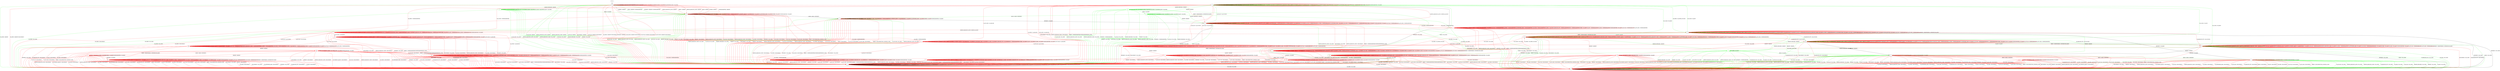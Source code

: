 digraph "" {
	graph ["Incoming time"=0.18868374824523926,
		"Outgoing time"=0.49833250045776367,
		Output="{'States': 36, 'Transitions': 837, 'Filename': '../results/ssh/OpenSSH-DropBear-cvc4-4.dot'}",
		Reference="{'States': 32, 'Transitions': 683, 'Filename': '../subjects/ssh/OpenSSH.dot'}",
		Solver=cvc4,
		Updated="{'States': 18, 'Transitions': 222, 'Filename': '../subjects/ssh/DropBear.dot'}",
		"f-measure"=0.15027624309392265,
		precision=0.3063063063063063,
		recall=0.09956076134699854
	];
	a -> a	[key=0,
		label="SERVICE_REQUEST_AUTH / SERVICE_ACCEPT"];
	a -> a	[key=1,
		label="CH_CLOSE / CH_NONE"];
	a -> a	[key=2,
		label="CH_REQUEST_PTY / CH_NONE"];
	a -> a	[key=3,
		label="CH_EOF / CH_NONE"];
	a -> a	[key=4,
		label="CH_DATA / CH_NONE"];
	a -> a	[key=5,
		color=green,
		label="UA_PK_NOK / NO_RESP"];
	a -> a	[key=6,
		color=green,
		label="SERVICE_REQUEST_CONN / SERVICE_ACCEPT"];
	a -> a	[key=7,
		color=green,
		label="UA_PK_OK / NO_RESP"];
	a -> a	[key=8,
		color=red,
		label="KEXINIT / UNIMPLEMENTED"];
	a -> a	[key=9,
		color=red,
		label="CH_WINDOW_ADJUST / CH_NONE"];
	a -> a	[key=10,
		color=red,
		label="DEBUG / NO_RESP"];
	a -> a	[key=11,
		color=red,
		label="CH_EXTENDED_DATA / CH_NONE"];
	a -> a	[key=12,
		color=red,
		label="KEX30 / UNIMPLEMENTED"];
	a -> a	[key=13,
		color=red,
		label="IGNORE / NO_RESP"];
	a -> a	[key=14,
		color=red,
		label="UNIMPLEMENTED / NO_RESP"];
	a -> f	[key=0,
		color=green,
		label="CH_OPEN / CH_OPEN_SUCCESS"];
	a -> l	[key=0,
		label="NEWKEYS / NO_CONN"];
	a -> l	[key=1,
		color=green,
		label="KEX30 / NO_CONN"];
	a -> l	[key=2,
		color=red,
		label="DISCONNECT / NO_CONN"];
	a -> l	[key=3,
		color=red,
		label="SERVICE_REQUEST_CONN / DISCONNECT"];
	a -> l	[key=4,
		color=red,
		label="REKEY / UNIMPLEMENTED|UNIMPLEMENTED|NO_CONN"];
	p	[color=green];
	a -> p	[key=0,
		color=green,
		label="KEXINIT_PROCEED / KEXINIT"];
	q	[color=green];
	a -> q	[key=0,
		color=green,
		label="KEXINIT / KEXINIT"];
	t	[color=red];
	a -> t	[key=0,
		color=red,
		label="UA_PK_OK / UA_SUCCESS"];
	a -> t	[key=1,
		color=red,
		label="UA_PW_OK / UA_SUCCESS"];
	u	[color=red];
	a -> u	[key=0,
		color=red,
		label="UA_PW_NOK / UA_FAILURE"];
	v	[color=red];
	a -> v	[key=0,
		color=red,
		label="UA_NONE / UA_FAILURE"];
	w	[color=red];
	a -> w	[key=0,
		color=red,
		label="UA_PK_NOK / UA_FAILURE"];
	x	[color=red];
	a -> x	[key=0,
		color=red,
		label="CH_OPEN / UNIMPLEMENTED"];
	b -> a	[key=0,
		color=green,
		label="CH_CLOSE / NO_RESP"];
	b -> b	[key=0,
		label="CH_OPEN / CH_MAX"];
	b -> b	[key=1,
		label="CH_EOF / NO_RESP"];
	b -> b	[key=2,
		color=green,
		label="UA_PK_NOK / NO_RESP"];
	b -> b	[key=3,
		color=green,
		label="SERVICE_REQUEST_AUTH / SERVICE_ACCEPT"];
	b -> b	[key=4,
		color=green,
		label="SERVICE_REQUEST_CONN / SERVICE_ACCEPT"];
	b -> b	[key=5,
		color=green,
		label="UA_PK_OK / NO_RESP"];
	b -> b	[key=6,
		color=red,
		label="SERVICE_REQUEST_AUTH / NO_RESP"];
	b -> b	[key=7,
		color=red,
		label="CH_WINDOW_ADJUST / NO_RESP"];
	b -> b	[key=8,
		color=red,
		label="DEBUG / NO_RESP"];
	b -> b	[key=9,
		color=red,
		label="UA_PK_OK / UNIMPLEMENTED"];
	b -> b	[key=10,
		color=red,
		label="SERVICE_REQUEST_CONN / NO_RESP"];
	b -> b	[key=11,
		color=red,
		label="UA_NONE / UNIMPLEMENTED"];
	b -> b	[key=12,
		color=red,
		label="CH_EXTENDED_DATA / NO_RESP"];
	b -> b	[key=13,
		color=red,
		label="UA_PK_NOK / UNIMPLEMENTED"];
	b -> b	[key=14,
		color=red,
		label="KEX30 / NO_RESP"];
	b -> b	[key=15,
		color=red,
		label="IGNORE / NO_RESP"];
	b -> b	[key=16,
		color=red,
		label="CH_DATA / NO_RESP"];
	b -> b	[key=17,
		color=red,
		label="UNIMPLEMENTED / NO_RESP"];
	b -> b	[key=18,
		color=red,
		label="UA_PW_OK / UNIMPLEMENTED"];
	b -> b	[key=19,
		color=red,
		label="UA_PW_NOK / UNIMPLEMENTED"];
	b -> b	[key=20,
		color=red,
		label="REKEY / KEXINIT|KEX31+NEWKEYS|NO_RESP"];
	b -> c	[key=0,
		label="KEXINIT / KEXINIT"];
	b -> e	[key=0,
		label="NEWKEYS / NO_CONN"];
	b -> e	[key=1,
		color=green,
		label="KEX30 / NO_CONN"];
	b -> e	[key=2,
		color=green,
		label="CH_REQUEST_PTY / NO_CONN"];
	b -> e	[key=3,
		color=green,
		label="CH_DATA / NO_CONN"];
	b -> e	[key=4,
		color=red,
		label="DISCONNECT / NO_CONN"];
	b -> e	[key=5,
		color=red,
		label="CH_REQUEST_PTY / DISCONNECT"];
	r	[color=green];
	b -> r	[key=0,
		color=green,
		label="KEXINIT_PROCEED / KEXINIT"];
	z	[color=red];
	b -> z	[key=0,
		color=red,
		label="CH_CLOSE / CH_CLOSE"];
	c -> c	[key=0,
		label="CH_OPEN / CH_MAX"];
	c -> c	[key=1,
		color=red,
		label="DEBUG / NO_RESP"];
	c -> c	[key=2,
		color=red,
		label="IGNORE / NO_RESP"];
	c -> c	[key=3,
		color=red,
		label="UNIMPLEMENTED / NO_RESP"];
	c -> e	[key=0,
		color=green,
		label="UA_PK_NOK / NO_CONN"];
	c -> e	[key=1,
		color=green,
		label="SERVICE_REQUEST_AUTH / NO_CONN"];
	c -> e	[key=2,
		color=green,
		label="SERVICE_REQUEST_CONN / NO_CONN"];
	c -> e	[key=3,
		color=green,
		label="NEWKEYS / UNIMPLEMENTED"];
	c -> e	[key=4,
		color=green,
		label="CH_REQUEST_PTY / NO_CONN"];
	c -> e	[key=5,
		color=green,
		label="CH_DATA / NO_CONN"];
	c -> e	[key=6,
		color=green,
		label="UA_PK_OK / NO_CONN"];
	c -> e	[key=7,
		color=green,
		label="KEXINIT_PROCEED / NO_CONN"];
	c -> e	[key=8,
		color=green,
		label="KEXINIT / NO_CONN"];
	c -> e	[key=9,
		color=green,
		label="CH_EOF / NO_CONN"];
	c -> e	[key=10,
		color=red,
		label="DISCONNECT / NO_CONN"];
	c -> e	[key=11,
		color=red,
		label="KEXINIT / DISCONNECT"];
	c -> e	[key=12,
		color=red,
		label="SERVICE_REQUEST_AUTH / DISCONNECT"];
	c -> e	[key=13,
		color=red,
		label="CH_WINDOW_ADJUST / DISCONNECT"];
	c -> e	[key=14,
		color=red,
		label="UA_PK_OK / DISCONNECT"];
	c -> e	[key=15,
		color=red,
		label="SERVICE_REQUEST_CONN / DISCONNECT"];
	c -> e	[key=16,
		color=red,
		label="UA_NONE / DISCONNECT"];
	c -> e	[key=17,
		color=red,
		label="CH_EXTENDED_DATA / DISCONNECT"];
	c -> e	[key=18,
		color=red,
		label="NEWKEYS / NO_CONN"];
	c -> e	[key=19,
		color=red,
		label="UA_PK_NOK / DISCONNECT"];
	c -> e	[key=20,
		color=red,
		label="CH_REQUEST_PTY / DISCONNECT"];
	c -> e	[key=21,
		color=red,
		label="CH_EOF / DISCONNECT"];
	c -> e	[key=22,
		color=red,
		label="CH_DATA / DISCONNECT"];
	c -> e	[key=23,
		color=red,
		label="UA_PW_OK / DISCONNECT"];
	c -> e	[key=24,
		color=red,
		label="UA_PW_NOK / DISCONNECT"];
	c -> e	[key=25,
		color=red,
		label="REKEY / DISCONNECT|NO_CONN|NO_CONN"];
	c -> j	[key=0,
		color=green,
		label="KEX30 / KEX31+NEWKEYS"];
	c -> l	[key=0,
		color=green,
		label="CH_CLOSE / NO_CONN"];
	c -> l	[key=1,
		color=red,
		label="CH_CLOSE / DISCONNECT"];
	jj	[color=red];
	c -> jj	[key=0,
		color=red,
		label="KEX30 / KEX31+NEWKEYS"];
	d -> d	[key=0,
		label="CH_CLOSE / CH_NONE"];
	d -> d	[key=1,
		label="CH_REQUEST_PTY / CH_NONE"];
	d -> d	[key=2,
		label="CH_EOF / CH_NONE"];
	d -> d	[key=3,
		label="CH_DATA / CH_NONE"];
	d -> d	[key=4,
		color=red,
		label="CH_WINDOW_ADJUST / CH_NONE"];
	d -> d	[key=5,
		color=red,
		label="CH_EXTENDED_DATA / CH_NONE"];
	d -> e	[key=0,
		color=green,
		label="CH_OPEN / KEXINIT"];
	d -> e	[key=1,
		color=red,
		label="CH_OPEN / KEXINIT+DISCONNECT"];
	d -> h	[key=0,
		label="KEXINIT / KEXINIT"];
	d -> h	[key=1,
		color=green,
		label="KEX30 / KEXINIT+UNIMPLEMENTED"];
	d -> h	[key=2,
		color=green,
		label="NEWKEYS / KEXINIT+UNIMPLEMENTED"];
	d -> h	[key=3,
		color=red,
		label="SERVICE_REQUEST_AUTH / KEXINIT"];
	d -> h	[key=4,
		color=red,
		label="DEBUG / KEXINIT"];
	d -> h	[key=5,
		color=red,
		label="SERVICE_REQUEST_CONN / KEXINIT"];
	d -> h	[key=6,
		color=red,
		label="KEX30 / KEXINIT"];
	d -> h	[key=7,
		color=red,
		label="IGNORE / KEXINIT"];
	d -> h	[key=8,
		color=red,
		label="UNIMPLEMENTED / KEXINIT"];
	d -> l	[key=0,
		color=green,
		label="UA_PK_NOK / KEXINIT"];
	d -> l	[key=1,
		color=green,
		label="SERVICE_REQUEST_AUTH / KEXINIT"];
	d -> l	[key=2,
		color=green,
		label="SERVICE_REQUEST_CONN / KEXINIT"];
	d -> l	[key=3,
		color=green,
		label="UA_PK_OK / KEXINIT"];
	d -> l	[key=4,
		color=red,
		label="DISCONNECT / KEXINIT"];
	d -> l	[key=5,
		color=red,
		label="UA_PK_OK / KEXINIT+DISCONNECT"];
	d -> l	[key=6,
		color=red,
		label="UA_NONE / KEXINIT+DISCONNECT"];
	d -> l	[key=7,
		color=red,
		label="NEWKEYS / KEXINIT"];
	d -> l	[key=8,
		color=red,
		label="UA_PK_NOK / KEXINIT+DISCONNECT"];
	d -> l	[key=9,
		color=red,
		label="UA_PW_OK / KEXINIT+DISCONNECT"];
	d -> l	[key=10,
		color=red,
		label="UA_PW_NOK / KEXINIT+DISCONNECT"];
	d -> n	[key=0,
		color=red,
		label="REKEY / KEXINIT|KEX31+NEWKEYS|NO_RESP"];
	o	[color=green];
	d -> o	[key=0,
		color=green,
		label="KEXINIT_PROCEED / KEXINIT"];
	e -> e	[key=0,
		label="KEXINIT / NO_CONN"];
	e -> e	[key=1,
		label="SERVICE_REQUEST_AUTH / NO_CONN"];
	e -> e	[key=2,
		label="UA_PK_OK / NO_CONN"];
	e -> e	[key=3,
		label="SERVICE_REQUEST_CONN / NO_CONN"];
	e -> e	[key=4,
		label="NEWKEYS / NO_CONN"];
	e -> e	[key=5,
		label="UA_PK_NOK / NO_CONN"];
	e -> e	[key=6,
		label="CH_OPEN / CH_MAX"];
	e -> e	[key=7,
		label="CH_REQUEST_PTY / NO_CONN"];
	e -> e	[key=8,
		label="KEX30 / NO_CONN"];
	e -> e	[key=9,
		label="CH_EOF / NO_CONN"];
	e -> e	[key=10,
		label="CH_DATA / NO_CONN"];
	e -> e	[key=11,
		color=green,
		label="KEXINIT_PROCEED / NO_CONN"];
	e -> e	[key=12,
		color=red,
		label="DISCONNECT / NO_CONN"];
	e -> e	[key=13,
		color=red,
		label="CH_WINDOW_ADJUST / NO_CONN"];
	e -> e	[key=14,
		color=red,
		label="DEBUG / NO_CONN"];
	e -> e	[key=15,
		color=red,
		label="UA_NONE / NO_CONN"];
	e -> e	[key=16,
		color=red,
		label="CH_EXTENDED_DATA / NO_CONN"];
	e -> e	[key=17,
		color=red,
		label="IGNORE / NO_CONN"];
	e -> e	[key=18,
		color=red,
		label="UNIMPLEMENTED / NO_CONN"];
	e -> e	[key=19,
		color=red,
		label="UA_PW_OK / NO_CONN"];
	e -> e	[key=20,
		color=red,
		label="UA_PW_NOK / NO_CONN"];
	e -> e	[key=21,
		color=red,
		label="REKEY / NO_CONN|NO_CONN|NO_CONN"];
	e -> l	[key=0,
		label="CH_CLOSE / NO_CONN"];
	f -> a	[key=0,
		color=green,
		label="CH_CLOSE / CH_EOF"];
	f -> b	[key=0,
		color=red,
		label="CH_REQUEST_PTY / CH_SUCCESS"];
	f -> c	[key=0,
		color=green,
		label="KEXINIT / KEXINIT"];
	f -> e	[key=0,
		label="NEWKEYS / NO_CONN"];
	f -> e	[key=1,
		color=green,
		label="KEX30 / NO_CONN"];
	f -> e	[key=2,
		color=red,
		label="DISCONNECT / NO_CONN"];
	f -> f	[key=0,
		label="CH_OPEN / CH_MAX"];
	f -> f	[key=1,
		label="CH_DATA / NO_RESP"];
	f -> f	[key=2,
		color=green,
		label="UA_PK_NOK / NO_RESP"];
	f -> f	[key=3,
		color=green,
		label="SERVICE_REQUEST_AUTH / SERVICE_ACCEPT"];
	f -> f	[key=4,
		color=green,
		label="SERVICE_REQUEST_CONN / SERVICE_ACCEPT"];
	f -> f	[key=5,
		color=green,
		label="UA_PK_OK / NO_RESP"];
	f -> f	[key=6,
		color=red,
		label="SERVICE_REQUEST_AUTH / NO_RESP"];
	f -> f	[key=7,
		color=red,
		label="CH_WINDOW_ADJUST / NO_RESP"];
	f -> f	[key=8,
		color=red,
		label="DEBUG / NO_RESP"];
	f -> f	[key=9,
		color=red,
		label="UA_PK_OK / UNIMPLEMENTED"];
	f -> f	[key=10,
		color=red,
		label="SERVICE_REQUEST_CONN / NO_RESP"];
	f -> f	[key=11,
		color=red,
		label="UA_NONE / UNIMPLEMENTED"];
	f -> f	[key=12,
		color=red,
		label="CH_EXTENDED_DATA / NO_RESP"];
	f -> f	[key=13,
		color=red,
		label="UA_PK_NOK / UNIMPLEMENTED"];
	f -> f	[key=14,
		color=red,
		label="KEX30 / NO_RESP"];
	f -> f	[key=15,
		color=red,
		label="IGNORE / NO_RESP"];
	f -> f	[key=16,
		color=red,
		label="CH_EOF / NO_RESP"];
	f -> f	[key=17,
		color=red,
		label="UNIMPLEMENTED / NO_RESP"];
	f -> f	[key=18,
		color=red,
		label="UA_PW_OK / UNIMPLEMENTED"];
	f -> f	[key=19,
		color=red,
		label="UA_PW_NOK / UNIMPLEMENTED"];
	f -> f	[key=20,
		color=red,
		label="REKEY / KEXINIT|KEX31+NEWKEYS|NO_RESP"];
	f -> g	[key=0,
		color=green,
		label="CH_EOF / CH_EOF"];
	f -> m	[key=0,
		color=green,
		label="CH_REQUEST_PTY / CH_SUCCESS"];
	f -> r	[key=0,
		color=green,
		label="KEXINIT_PROCEED / KEXINIT"];
	f -> z	[key=0,
		color=red,
		label="CH_CLOSE / CH_CLOSE"];
	ff	[color=red];
	f -> ff	[key=0,
		color=red,
		label="KEXINIT / KEXINIT"];
	g -> a	[key=0,
		color=green,
		label="CH_CLOSE / NO_RESP"];
	g -> b	[key=0,
		color=green,
		label="CH_REQUEST_PTY / CH_SUCCESS"];
	g -> c	[key=0,
		color=green,
		label="KEXINIT / KEXINIT"];
	g -> e	[key=0,
		label="NEWKEYS / NO_CONN"];
	g -> e	[key=1,
		color=green,
		label="KEX30 / NO_CONN"];
	g -> e	[key=2,
		color=green,
		label="CH_DATA / NO_CONN"];
	g -> e	[key=3,
		color=red,
		label="DISCONNECT / NO_CONN"];
	g -> f	[key=0,
		color=red,
		label="REKEY / KEXINIT|KEX31+NEWKEYS|NO_RESP"];
	g -> g	[key=0,
		label="CH_OPEN / CH_MAX"];
	g -> g	[key=1,
		label="CH_EOF / NO_RESP"];
	g -> g	[key=2,
		color=green,
		label="UA_PK_NOK / NO_RESP"];
	g -> g	[key=3,
		color=green,
		label="SERVICE_REQUEST_AUTH / SERVICE_ACCEPT"];
	g -> g	[key=4,
		color=green,
		label="SERVICE_REQUEST_CONN / SERVICE_ACCEPT"];
	g -> g	[key=5,
		color=green,
		label="UA_PK_OK / NO_RESP"];
	g -> g	[key=6,
		color=red,
		label="SERVICE_REQUEST_AUTH / UNIMPLEMENTED"];
	g -> g	[key=7,
		color=red,
		label="CH_WINDOW_ADJUST / NO_RESP"];
	g -> g	[key=8,
		color=red,
		label="DEBUG / NO_RESP"];
	g -> g	[key=9,
		color=red,
		label="UA_PK_OK / UNIMPLEMENTED"];
	g -> g	[key=10,
		color=red,
		label="SERVICE_REQUEST_CONN / UNIMPLEMENTED"];
	g -> g	[key=11,
		color=red,
		label="UA_NONE / UNIMPLEMENTED"];
	g -> g	[key=12,
		color=red,
		label="CH_EXTENDED_DATA / NO_RESP"];
	g -> g	[key=13,
		color=red,
		label="UA_PK_NOK / UNIMPLEMENTED"];
	g -> g	[key=14,
		color=red,
		label="KEX30 / UNIMPLEMENTED"];
	g -> g	[key=15,
		color=red,
		label="IGNORE / NO_RESP"];
	g -> g	[key=16,
		color=red,
		label="CH_DATA / NO_RESP"];
	g -> g	[key=17,
		color=red,
		label="UNIMPLEMENTED / NO_RESP"];
	g -> g	[key=18,
		color=red,
		label="UA_PW_OK / UNIMPLEMENTED"];
	g -> g	[key=19,
		color=red,
		label="UA_PW_NOK / UNIMPLEMENTED"];
	g -> m	[key=0,
		color=red,
		label="CH_REQUEST_PTY / CH_SUCCESS"];
	g -> r	[key=0,
		color=green,
		label="KEXINIT_PROCEED / KEXINIT"];
	g -> t	[key=0,
		color=red,
		label="CH_CLOSE / CH_CLOSE"];
	g -> ff	[key=0,
		color=red,
		label="KEXINIT / KEXINIT"];
	h -> e	[key=0,
		color=green,
		label="CH_OPEN / NO_CONN"];
	h -> e	[key=1,
		color=red,
		label="CH_OPEN / DISCONNECT"];
	h -> h	[key=0,
		label="CH_CLOSE / CH_NONE"];
	h -> h	[key=1,
		label="CH_REQUEST_PTY / CH_NONE"];
	h -> h	[key=2,
		label="CH_EOF / CH_NONE"];
	h -> h	[key=3,
		label="CH_DATA / CH_NONE"];
	h -> h	[key=4,
		color=green,
		label="NEWKEYS / UNIMPLEMENTED"];
	h -> h	[key=5,
		color=red,
		label="CH_WINDOW_ADJUST / CH_NONE"];
	h -> h	[key=6,
		color=red,
		label="DEBUG / NO_RESP"];
	h -> h	[key=7,
		color=red,
		label="CH_EXTENDED_DATA / CH_NONE"];
	h -> h	[key=8,
		color=red,
		label="IGNORE / NO_RESP"];
	h -> h	[key=9,
		color=red,
		label="UNIMPLEMENTED / NO_RESP"];
	h -> i	[key=0,
		label="KEX30 / KEX31+NEWKEYS"];
	h -> l	[key=0,
		color=green,
		label="UA_PK_NOK / NO_CONN"];
	h -> l	[key=1,
		color=green,
		label="SERVICE_REQUEST_AUTH / NO_CONN"];
	h -> l	[key=2,
		color=green,
		label="SERVICE_REQUEST_CONN / NO_CONN"];
	h -> l	[key=3,
		color=green,
		label="UA_PK_OK / NO_CONN"];
	h -> l	[key=4,
		color=green,
		label="KEXINIT_PROCEED / NO_CONN"];
	h -> l	[key=5,
		color=green,
		label="KEXINIT / NO_CONN"];
	h -> l	[key=6,
		color=red,
		label="DISCONNECT / NO_CONN"];
	h -> l	[key=7,
		color=red,
		label="KEXINIT / DISCONNECT"];
	h -> l	[key=8,
		color=red,
		label="SERVICE_REQUEST_AUTH / DISCONNECT"];
	h -> l	[key=9,
		color=red,
		label="UA_PK_OK / DISCONNECT"];
	h -> l	[key=10,
		color=red,
		label="SERVICE_REQUEST_CONN / DISCONNECT"];
	h -> l	[key=11,
		color=red,
		label="UA_NONE / DISCONNECT"];
	h -> l	[key=12,
		color=red,
		label="NEWKEYS / NO_CONN"];
	h -> l	[key=13,
		color=red,
		label="UA_PK_NOK / DISCONNECT"];
	h -> l	[key=14,
		color=red,
		label="UA_PW_OK / DISCONNECT"];
	h -> l	[key=15,
		color=red,
		label="UA_PW_NOK / DISCONNECT"];
	h -> l	[key=16,
		color=red,
		label="REKEY / DISCONNECT|NO_CONN|NO_CONN"];
	i -> e	[key=0,
		color=green,
		label="CH_OPEN / NO_CONN"];
	i -> e	[key=1,
		color=red,
		label="CH_OPEN / DISCONNECT"];
	i -> i	[key=0,
		label="CH_CLOSE / CH_NONE"];
	i -> i	[key=1,
		label="CH_REQUEST_PTY / CH_NONE"];
	i -> i	[key=2,
		label="CH_EOF / CH_NONE"];
	i -> i	[key=3,
		label="CH_DATA / CH_NONE"];
	i -> i	[key=4,
		color=green,
		label="KEX30 / UNIMPLEMENTED"];
	i -> i	[key=5,
		color=red,
		label="CH_WINDOW_ADJUST / CH_NONE"];
	i -> i	[key=6,
		color=red,
		label="DEBUG / NO_RESP"];
	i -> i	[key=7,
		color=red,
		label="CH_EXTENDED_DATA / CH_NONE"];
	i -> i	[key=8,
		color=red,
		label="IGNORE / NO_RESP"];
	i -> i	[key=9,
		color=red,
		label="UNIMPLEMENTED / NO_RESP"];
	i -> l	[key=0,
		color=green,
		label="UA_PK_NOK / NO_CONN"];
	i -> l	[key=1,
		color=green,
		label="SERVICE_REQUEST_AUTH / NO_CONN"];
	i -> l	[key=2,
		color=green,
		label="SERVICE_REQUEST_CONN / NO_CONN"];
	i -> l	[key=3,
		color=green,
		label="UA_PK_OK / NO_CONN"];
	i -> l	[key=4,
		color=green,
		label="KEXINIT_PROCEED / NO_CONN"];
	i -> l	[key=5,
		color=green,
		label="KEXINIT / NO_CONN"];
	i -> l	[key=6,
		color=red,
		label="DISCONNECT / NO_CONN"];
	i -> l	[key=7,
		color=red,
		label="KEXINIT / DISCONNECT"];
	i -> l	[key=8,
		color=red,
		label="SERVICE_REQUEST_AUTH / DISCONNECT"];
	i -> l	[key=9,
		color=red,
		label="UA_PK_OK / DISCONNECT"];
	i -> l	[key=10,
		color=red,
		label="SERVICE_REQUEST_CONN / DISCONNECT"];
	i -> l	[key=11,
		color=red,
		label="UA_NONE / DISCONNECT"];
	i -> l	[key=12,
		color=red,
		label="UA_PK_NOK / DISCONNECT"];
	i -> l	[key=13,
		color=red,
		label="KEX30 / DISCONNECT"];
	i -> l	[key=14,
		color=red,
		label="UA_PW_OK / DISCONNECT"];
	i -> l	[key=15,
		color=red,
		label="UA_PW_NOK / DISCONNECT"];
	i -> l	[key=16,
		color=red,
		label="REKEY / DISCONNECT|NO_CONN|NO_CONN"];
	i -> n	[key=0,
		label="NEWKEYS / NO_RESP"];
	j -> e	[key=0,
		color=green,
		label="UA_PK_NOK / NO_CONN"];
	j -> e	[key=1,
		color=green,
		label="SERVICE_REQUEST_AUTH / NO_CONN"];
	j -> e	[key=2,
		color=green,
		label="SERVICE_REQUEST_CONN / NO_CONN"];
	j -> e	[key=3,
		color=green,
		label="CH_REQUEST_PTY / NO_CONN"];
	j -> e	[key=4,
		color=green,
		label="CH_DATA / NO_CONN"];
	j -> e	[key=5,
		color=green,
		label="UA_PK_OK / NO_CONN"];
	j -> e	[key=6,
		color=green,
		label="KEXINIT_PROCEED / NO_CONN"];
	j -> e	[key=7,
		color=green,
		label="KEXINIT / NO_CONN"];
	j -> e	[key=8,
		color=green,
		label="CH_EOF / NO_CONN"];
	j -> e	[key=9,
		color=red,
		label="DISCONNECT / NO_CONN"];
	j -> e	[key=10,
		color=red,
		label="KEXINIT / DISCONNECT"];
	j -> e	[key=11,
		color=red,
		label="SERVICE_REQUEST_AUTH / DISCONNECT"];
	j -> e	[key=12,
		color=red,
		label="CH_WINDOW_ADJUST / DISCONNECT"];
	j -> e	[key=13,
		color=red,
		label="UA_PK_OK / DISCONNECT"];
	j -> e	[key=14,
		color=red,
		label="SERVICE_REQUEST_CONN / DISCONNECT"];
	j -> e	[key=15,
		color=red,
		label="UA_NONE / DISCONNECT"];
	j -> e	[key=16,
		color=red,
		label="CH_EXTENDED_DATA / DISCONNECT"];
	j -> e	[key=17,
		color=red,
		label="UA_PK_NOK / DISCONNECT"];
	j -> e	[key=18,
		color=red,
		label="CH_REQUEST_PTY / DISCONNECT"];
	j -> e	[key=19,
		color=red,
		label="KEX30 / DISCONNECT"];
	j -> e	[key=20,
		color=red,
		label="CH_EOF / DISCONNECT"];
	j -> e	[key=21,
		color=red,
		label="CH_DATA / DISCONNECT"];
	j -> e	[key=22,
		color=red,
		label="UA_PW_OK / DISCONNECT"];
	j -> e	[key=23,
		color=red,
		label="UA_PW_NOK / DISCONNECT"];
	j -> e	[key=24,
		color=red,
		label="REKEY / DISCONNECT|NO_CONN|NO_CONN"];
	j -> f	[key=0,
		label="NEWKEYS / NO_RESP"];
	j -> j	[key=0,
		label="CH_OPEN / CH_MAX"];
	j -> j	[key=1,
		color=green,
		label="KEX30 / UNIMPLEMENTED"];
	j -> j	[key=2,
		color=red,
		label="DEBUG / NO_RESP"];
	j -> j	[key=3,
		color=red,
		label="IGNORE / NO_RESP"];
	j -> j	[key=4,
		color=red,
		label="UNIMPLEMENTED / NO_RESP"];
	j -> l	[key=0,
		color=green,
		label="CH_CLOSE / NO_CONN"];
	j -> l	[key=1,
		color=red,
		label="CH_CLOSE / DISCONNECT"];
	k -> d	[key=0];
	l -> e	[key=0,
		label="CH_OPEN / NO_CONN"];
	l -> l	[key=0,
		label="KEXINIT / NO_CONN"];
	l -> l	[key=1,
		label="SERVICE_REQUEST_AUTH / NO_CONN"];
	l -> l	[key=2,
		label="UA_PK_OK / NO_CONN"];
	l -> l	[key=3,
		label="SERVICE_REQUEST_CONN / NO_CONN"];
	l -> l	[key=4,
		label="NEWKEYS / NO_CONN"];
	l -> l	[key=5,
		label="UA_PK_NOK / NO_CONN"];
	l -> l	[key=6,
		label="CH_CLOSE / CH_NONE"];
	l -> l	[key=7,
		label="CH_REQUEST_PTY / CH_NONE"];
	l -> l	[key=8,
		label="KEX30 / NO_CONN"];
	l -> l	[key=9,
		label="CH_EOF / CH_NONE"];
	l -> l	[key=10,
		label="CH_DATA / CH_NONE"];
	l -> l	[key=11,
		color=green,
		label="KEXINIT_PROCEED / NO_CONN"];
	l -> l	[key=12,
		color=red,
		label="DISCONNECT / NO_CONN"];
	l -> l	[key=13,
		color=red,
		label="CH_WINDOW_ADJUST / CH_NONE"];
	l -> l	[key=14,
		color=red,
		label="DEBUG / NO_CONN"];
	l -> l	[key=15,
		color=red,
		label="UA_NONE / NO_CONN"];
	l -> l	[key=16,
		color=red,
		label="CH_EXTENDED_DATA / CH_NONE"];
	l -> l	[key=17,
		color=red,
		label="IGNORE / NO_CONN"];
	l -> l	[key=18,
		color=red,
		label="UNIMPLEMENTED / NO_CONN"];
	l -> l	[key=19,
		color=red,
		label="UA_PW_OK / NO_CONN"];
	l -> l	[key=20,
		color=red,
		label="UA_PW_NOK / NO_CONN"];
	l -> l	[key=21,
		color=red,
		label="REKEY / NO_CONN|NO_CONN|NO_CONN"];
	m -> a	[key=0,
		color=green,
		label="CH_CLOSE / CH_EOF"];
	m -> b	[key=0,
		color=green,
		label="CH_EOF / CH_EOF"];
	m -> b	[key=1,
		color=red,
		label="REKEY / KEXINIT|KEX31+NEWKEYS|NO_RESP"];
	m -> c	[key=0,
		label="KEXINIT / KEXINIT"];
	m -> e	[key=0,
		label="NEWKEYS / NO_CONN"];
	m -> e	[key=1,
		color=green,
		label="KEX30 / NO_CONN"];
	m -> e	[key=2,
		color=green,
		label="CH_REQUEST_PTY / NO_CONN"];
	m -> e	[key=3,
		color=red,
		label="DISCONNECT / NO_CONN"];
	m -> e	[key=4,
		color=red,
		label="CH_REQUEST_PTY / DISCONNECT"];
	m -> m	[key=0,
		label="CH_OPEN / CH_MAX"];
	m -> m	[key=1,
		label="CH_DATA / NO_RESP"];
	m -> m	[key=2,
		color=green,
		label="UA_PK_NOK / NO_RESP"];
	m -> m	[key=3,
		color=green,
		label="SERVICE_REQUEST_AUTH / SERVICE_ACCEPT"];
	m -> m	[key=4,
		color=green,
		label="SERVICE_REQUEST_CONN / SERVICE_ACCEPT"];
	m -> m	[key=5,
		color=green,
		label="UA_PK_OK / NO_RESP"];
	m -> m	[key=6,
		color=red,
		label="SERVICE_REQUEST_AUTH / UNIMPLEMENTED"];
	m -> m	[key=7,
		color=red,
		label="CH_WINDOW_ADJUST / NO_RESP"];
	m -> m	[key=8,
		color=red,
		label="DEBUG / NO_RESP"];
	m -> m	[key=9,
		color=red,
		label="UA_PK_OK / UNIMPLEMENTED"];
	m -> m	[key=10,
		color=red,
		label="SERVICE_REQUEST_CONN / UNIMPLEMENTED"];
	m -> m	[key=11,
		color=red,
		label="UA_NONE / UNIMPLEMENTED"];
	m -> m	[key=12,
		color=red,
		label="CH_EXTENDED_DATA / NO_RESP"];
	m -> m	[key=13,
		color=red,
		label="UA_PK_NOK / UNIMPLEMENTED"];
	m -> m	[key=14,
		color=red,
		label="KEX30 / UNIMPLEMENTED"];
	m -> m	[key=15,
		color=red,
		label="IGNORE / NO_RESP"];
	m -> m	[key=16,
		color=red,
		label="CH_EOF / NO_RESP"];
	m -> m	[key=17,
		color=red,
		label="UNIMPLEMENTED / NO_RESP"];
	m -> m	[key=18,
		color=red,
		label="UA_PW_OK / UNIMPLEMENTED"];
	m -> m	[key=19,
		color=red,
		label="UA_PW_NOK / UNIMPLEMENTED"];
	m -> r	[key=0,
		color=green,
		label="KEXINIT_PROCEED / KEXINIT"];
	m -> t	[key=0,
		color=red,
		label="CH_CLOSE / CH_CLOSE"];
	n -> a	[key=0,
		color=green,
		label="UA_PK_OK / UA_SUCCESS"];
	n -> a	[key=1,
		color=red,
		label="SERVICE_REQUEST_AUTH / SERVICE_ACCEPT"];
	n -> e	[key=0,
		color=green,
		label="CH_OPEN / NO_CONN"];
	n -> l	[key=0,
		label="NEWKEYS / NO_CONN"];
	n -> l	[key=1,
		color=green,
		label="KEX30 / NO_CONN"];
	n -> l	[key=2,
		color=green,
		label="SERVICE_REQUEST_CONN / NO_CONN"];
	n -> l	[key=3,
		color=red,
		label="DISCONNECT / NO_CONN"];
	n -> l	[key=4,
		color=red,
		label="SERVICE_REQUEST_CONN / DISCONNECT"];
	n -> l	[key=5,
		color=red,
		label="REKEY / UNIMPLEMENTED|UNIMPLEMENTED|NO_CONN"];
	n -> n	[key=0,
		label="CH_CLOSE / CH_NONE"];
	n -> n	[key=1,
		label="CH_REQUEST_PTY / CH_NONE"];
	n -> n	[key=2,
		label="CH_EOF / CH_NONE"];
	n -> n	[key=3,
		label="CH_DATA / CH_NONE"];
	n -> n	[key=4,
		color=green,
		label="UA_PK_NOK / UA_FAILURE"];
	n -> n	[key=5,
		color=green,
		label="SERVICE_REQUEST_AUTH / SERVICE_ACCEPT"];
	n -> n	[key=6,
		color=red,
		label="KEXINIT / UNIMPLEMENTED"];
	n -> n	[key=7,
		color=red,
		label="CH_WINDOW_ADJUST / CH_NONE"];
	n -> n	[key=8,
		color=red,
		label="DEBUG / NO_RESP"];
	n -> n	[key=9,
		color=red,
		label="UA_PK_OK / UNIMPLEMENTED"];
	n -> n	[key=10,
		color=red,
		label="UA_NONE / UNIMPLEMENTED"];
	n -> n	[key=11,
		color=red,
		label="CH_EXTENDED_DATA / CH_NONE"];
	n -> n	[key=12,
		color=red,
		label="UA_PK_NOK / UNIMPLEMENTED"];
	n -> n	[key=13,
		color=red,
		label="KEX30 / UNIMPLEMENTED"];
	n -> n	[key=14,
		color=red,
		label="IGNORE / NO_RESP"];
	n -> n	[key=15,
		color=red,
		label="UNIMPLEMENTED / NO_RESP"];
	n -> n	[key=16,
		color=red,
		label="UA_PW_OK / UNIMPLEMENTED"];
	n -> n	[key=17,
		color=red,
		label="UA_PW_NOK / UNIMPLEMENTED"];
	n -> p	[key=0,
		color=green,
		label="KEXINIT_PROCEED / KEXINIT"];
	n -> q	[key=0,
		color=green,
		label="KEXINIT / KEXINIT"];
	s	[color=red];
	n -> s	[key=0,
		color=red,
		label="CH_OPEN / UNIMPLEMENTED"];
	o -> e	[key=0,
		color=green,
		label="CH_OPEN / NO_CONN"];
	o -> h	[key=0,
		color=green,
		label="KEX30 / NO_RESP"];
	o -> l	[key=0,
		color=green,
		label="UA_PK_NOK / NO_CONN"];
	o -> l	[key=1,
		color=green,
		label="SERVICE_REQUEST_AUTH / NO_CONN"];
	o -> l	[key=2,
		color=green,
		label="SERVICE_REQUEST_CONN / NO_CONN"];
	o -> l	[key=3,
		color=green,
		label="UA_PK_OK / NO_CONN"];
	o -> l	[key=4,
		color=green,
		label="KEXINIT_PROCEED / NO_CONN"];
	o -> l	[key=5,
		color=green,
		label="KEXINIT / NO_CONN"];
	o -> o	[key=0,
		color=green,
		label="NEWKEYS / UNIMPLEMENTED"];
	o -> o	[key=1,
		color=green,
		label="CH_REQUEST_PTY / CH_NONE"];
	o -> o	[key=2,
		color=green,
		label="CH_DATA / CH_NONE"];
	o -> o	[key=3,
		color=green,
		label="CH_CLOSE / CH_NONE"];
	o -> o	[key=4,
		color=green,
		label="CH_EOF / CH_NONE"];
	p -> e	[key=0,
		color=green,
		label="CH_OPEN / NO_CONN"];
	p -> l	[key=0,
		color=green,
		label="UA_PK_NOK / NO_CONN"];
	p -> l	[key=1,
		color=green,
		label="SERVICE_REQUEST_AUTH / NO_CONN"];
	p -> l	[key=2,
		color=green,
		label="SERVICE_REQUEST_CONN / NO_CONN"];
	p -> l	[key=3,
		color=green,
		label="NEWKEYS / UNIMPLEMENTED"];
	p -> l	[key=4,
		color=green,
		label="UA_PK_OK / NO_CONN"];
	p -> l	[key=5,
		color=green,
		label="KEXINIT_PROCEED / NO_CONN"];
	p -> l	[key=6,
		color=green,
		label="KEXINIT / NO_CONN"];
	p -> p	[key=0,
		color=green,
		label="CH_REQUEST_PTY / CH_NONE"];
	p -> p	[key=1,
		color=green,
		label="CH_DATA / CH_NONE"];
	p -> p	[key=2,
		color=green,
		label="CH_CLOSE / CH_NONE"];
	p -> p	[key=3,
		color=green,
		label="CH_EOF / CH_NONE"];
	p -> q	[key=0,
		color=green,
		label="KEX30 / NO_RESP"];
	q -> e	[key=0,
		color=green,
		label="CH_OPEN / NO_CONN"];
	q -> i	[key=0,
		color=green,
		label="KEX30 / KEX31+NEWKEYS"];
	q -> l	[key=0,
		color=green,
		label="UA_PK_NOK / NO_CONN"];
	q -> l	[key=1,
		color=green,
		label="SERVICE_REQUEST_AUTH / NO_CONN"];
	q -> l	[key=2,
		color=green,
		label="SERVICE_REQUEST_CONN / NO_CONN"];
	q -> l	[key=3,
		color=green,
		label="NEWKEYS / UNIMPLEMENTED"];
	q -> l	[key=4,
		color=green,
		label="UA_PK_OK / NO_CONN"];
	q -> l	[key=5,
		color=green,
		label="KEXINIT_PROCEED / NO_CONN"];
	q -> l	[key=6,
		color=green,
		label="KEXINIT / NO_CONN"];
	q -> q	[key=0,
		color=green,
		label="CH_REQUEST_PTY / CH_NONE"];
	q -> q	[key=1,
		color=green,
		label="CH_DATA / CH_NONE"];
	q -> q	[key=2,
		color=green,
		label="CH_CLOSE / CH_NONE"];
	q -> q	[key=3,
		color=green,
		label="CH_EOF / CH_NONE"];
	r -> c	[key=0,
		color=green,
		label="KEX30 / NO_RESP"];
	r -> e	[key=0,
		color=green,
		label="UA_PK_NOK / NO_CONN"];
	r -> e	[key=1,
		color=green,
		label="SERVICE_REQUEST_AUTH / NO_CONN"];
	r -> e	[key=2,
		color=green,
		label="SERVICE_REQUEST_CONN / NO_CONN"];
	r -> e	[key=3,
		color=green,
		label="NEWKEYS / UNIMPLEMENTED"];
	r -> e	[key=4,
		color=green,
		label="CH_REQUEST_PTY / NO_CONN"];
	r -> e	[key=5,
		color=green,
		label="CH_DATA / NO_CONN"];
	r -> e	[key=6,
		color=green,
		label="UA_PK_OK / NO_CONN"];
	r -> e	[key=7,
		color=green,
		label="KEXINIT_PROCEED / NO_CONN"];
	r -> e	[key=8,
		color=green,
		label="KEXINIT / NO_CONN"];
	r -> e	[key=9,
		color=green,
		label="CH_EOF / NO_CONN"];
	r -> l	[key=0,
		color=green,
		label="CH_CLOSE / NO_CONN"];
	r -> r	[key=0,
		color=green,
		label="CH_OPEN / CH_MAX"];
	s -> e	[key=0,
		color=red,
		label="DISCONNECT / NO_CONN"];
	s -> e	[key=1,
		color=red,
		label="SERVICE_REQUEST_CONN / DISCONNECT"];
	s -> e	[key=2,
		color=red,
		label="NEWKEYS / NO_CONN"];
	s -> e	[key=3,
		color=red,
		label="REKEY / UNIMPLEMENTED|UNIMPLEMENTED|NO_CONN"];
	s -> n	[key=0,
		color=red,
		label="CH_CLOSE / UNIMPLEMENTED"];
	s -> s	[key=0,
		color=red,
		label="KEXINIT / UNIMPLEMENTED"];
	s -> s	[key=1,
		color=red,
		label="CH_WINDOW_ADJUST / UNIMPLEMENTED"];
	s -> s	[key=2,
		color=red,
		label="DEBUG / NO_RESP"];
	s -> s	[key=3,
		color=red,
		label="UA_PK_OK / UNIMPLEMENTED"];
	s -> s	[key=4,
		color=red,
		label="UA_NONE / UNIMPLEMENTED"];
	s -> s	[key=5,
		color=red,
		label="CH_EXTENDED_DATA / UNIMPLEMENTED"];
	s -> s	[key=6,
		color=red,
		label="UA_PK_NOK / UNIMPLEMENTED"];
	s -> s	[key=7,
		color=red,
		label="CH_OPEN / CH_MAX"];
	s -> s	[key=8,
		color=red,
		label="CH_REQUEST_PTY / UNIMPLEMENTED"];
	s -> s	[key=9,
		color=red,
		label="KEX30 / UNIMPLEMENTED"];
	s -> s	[key=10,
		color=red,
		label="IGNORE / NO_RESP"];
	s -> s	[key=11,
		color=red,
		label="CH_EOF / UNIMPLEMENTED"];
	s -> s	[key=12,
		color=red,
		label="CH_DATA / UNIMPLEMENTED"];
	s -> s	[key=13,
		color=red,
		label="UNIMPLEMENTED / NO_RESP"];
	s -> s	[key=14,
		color=red,
		label="UA_PW_OK / UNIMPLEMENTED"];
	s -> s	[key=15,
		color=red,
		label="UA_PW_NOK / UNIMPLEMENTED"];
	s -> x	[key=0,
		color=red,
		label="SERVICE_REQUEST_AUTH / SERVICE_ACCEPT"];
	t -> g	[key=0,
		color=red,
		label="CH_OPEN / CH_OPEN_SUCCESS"];
	t -> l	[key=0,
		color=red,
		label="DISCONNECT / NO_CONN"];
	t -> l	[key=1,
		color=red,
		label="NEWKEYS / NO_CONN"];
	t -> t	[key=0,
		color=red,
		label="SERVICE_REQUEST_AUTH / UNIMPLEMENTED"];
	t -> t	[key=1,
		color=red,
		label="CH_WINDOW_ADJUST / CH_NONE"];
	t -> t	[key=2,
		color=red,
		label="DEBUG / NO_RESP"];
	t -> t	[key=3,
		color=red,
		label="UA_PK_OK / UNIMPLEMENTED"];
	t -> t	[key=4,
		color=red,
		label="SERVICE_REQUEST_CONN / UNIMPLEMENTED"];
	t -> t	[key=5,
		color=red,
		label="UA_NONE / UNIMPLEMENTED"];
	t -> t	[key=6,
		color=red,
		label="CH_EXTENDED_DATA / CH_NONE"];
	t -> t	[key=7,
		color=red,
		label="UA_PK_NOK / UNIMPLEMENTED"];
	t -> t	[key=8,
		color=red,
		label="CH_CLOSE / CH_NONE"];
	t -> t	[key=9,
		color=red,
		label="CH_REQUEST_PTY / CH_NONE"];
	t -> t	[key=10,
		color=red,
		label="KEX30 / UNIMPLEMENTED"];
	t -> t	[key=11,
		color=red,
		label="IGNORE / NO_RESP"];
	t -> t	[key=12,
		color=red,
		label="CH_EOF / CH_NONE"];
	t -> t	[key=13,
		color=red,
		label="CH_DATA / CH_NONE"];
	t -> t	[key=14,
		color=red,
		label="UNIMPLEMENTED / NO_RESP"];
	t -> t	[key=15,
		color=red,
		label="UA_PW_OK / UNIMPLEMENTED"];
	t -> t	[key=16,
		color=red,
		label="UA_PW_NOK / UNIMPLEMENTED"];
	y	[color=red];
	t -> y	[key=0,
		color=red,
		label="KEXINIT / KEXINIT"];
	t -> z	[key=0,
		color=red,
		label="REKEY / KEXINIT|KEX31+NEWKEYS|NO_RESP"];
	u -> l	[key=0,
		color=red,
		label="DISCONNECT / NO_CONN"];
	u -> l	[key=1,
		color=red,
		label="UA_PK_OK / DISCONNECT"];
	u -> l	[key=2,
		color=red,
		label="SERVICE_REQUEST_CONN / DISCONNECT"];
	u -> l	[key=3,
		color=red,
		label="UA_NONE / DISCONNECT"];
	u -> l	[key=4,
		color=red,
		label="NEWKEYS / NO_CONN"];
	u -> l	[key=5,
		color=red,
		label="UA_PK_NOK / DISCONNECT"];
	u -> l	[key=6,
		color=red,
		label="REKEY / UNIMPLEMENTED|UNIMPLEMENTED|NO_CONN"];
	u -> t	[key=0,
		color=red,
		label="UA_PW_OK / UA_SUCCESS"];
	u -> u	[key=0,
		color=red,
		label="KEXINIT / UNIMPLEMENTED"];
	u -> u	[key=1,
		color=red,
		label="SERVICE_REQUEST_AUTH / SERVICE_ACCEPT"];
	u -> u	[key=2,
		color=red,
		label="CH_WINDOW_ADJUST / CH_NONE"];
	u -> u	[key=3,
		color=red,
		label="DEBUG / NO_RESP"];
	u -> u	[key=4,
		color=red,
		label="CH_EXTENDED_DATA / CH_NONE"];
	u -> u	[key=5,
		color=red,
		label="CH_CLOSE / CH_NONE"];
	u -> u	[key=6,
		color=red,
		label="CH_REQUEST_PTY / CH_NONE"];
	u -> u	[key=7,
		color=red,
		label="KEX30 / UNIMPLEMENTED"];
	u -> u	[key=8,
		color=red,
		label="IGNORE / NO_RESP"];
	u -> u	[key=9,
		color=red,
		label="CH_EOF / CH_NONE"];
	u -> u	[key=10,
		color=red,
		label="CH_DATA / CH_NONE"];
	u -> u	[key=11,
		color=red,
		label="UNIMPLEMENTED / NO_RESP"];
	u -> u	[key=12,
		color=red,
		label="UA_PW_NOK / UA_FAILURE"];
	aa	[color=red];
	u -> aa	[key=0,
		color=red,
		label="CH_OPEN / UNIMPLEMENTED"];
	v -> l	[key=0,
		color=red,
		label="DISCONNECT / NO_CONN"];
	v -> l	[key=1,
		color=red,
		label="UA_PK_OK / DISCONNECT"];
	v -> l	[key=2,
		color=red,
		label="SERVICE_REQUEST_CONN / DISCONNECT"];
	v -> l	[key=3,
		color=red,
		label="NEWKEYS / NO_CONN"];
	v -> l	[key=4,
		color=red,
		label="UA_PK_NOK / DISCONNECT"];
	v -> l	[key=5,
		color=red,
		label="UA_PW_OK / DISCONNECT"];
	v -> l	[key=6,
		color=red,
		label="UA_PW_NOK / DISCONNECT"];
	v -> l	[key=7,
		color=red,
		label="REKEY / UNIMPLEMENTED|UNIMPLEMENTED|NO_CONN"];
	v -> v	[key=0,
		color=red,
		label="KEXINIT / UNIMPLEMENTED"];
	v -> v	[key=1,
		color=red,
		label="SERVICE_REQUEST_AUTH / SERVICE_ACCEPT"];
	v -> v	[key=2,
		color=red,
		label="CH_WINDOW_ADJUST / CH_NONE"];
	v -> v	[key=3,
		color=red,
		label="DEBUG / NO_RESP"];
	v -> v	[key=4,
		color=red,
		label="UA_NONE / UA_FAILURE"];
	v -> v	[key=5,
		color=red,
		label="CH_EXTENDED_DATA / CH_NONE"];
	v -> v	[key=6,
		color=red,
		label="CH_CLOSE / CH_NONE"];
	v -> v	[key=7,
		color=red,
		label="CH_REQUEST_PTY / CH_NONE"];
	v -> v	[key=8,
		color=red,
		label="KEX30 / UNIMPLEMENTED"];
	v -> v	[key=9,
		color=red,
		label="IGNORE / NO_RESP"];
	v -> v	[key=10,
		color=red,
		label="CH_EOF / CH_NONE"];
	v -> v	[key=11,
		color=red,
		label="CH_DATA / CH_NONE"];
	v -> v	[key=12,
		color=red,
		label="UNIMPLEMENTED / NO_RESP"];
	bb	[color=red];
	v -> bb	[key=0,
		color=red,
		label="CH_OPEN / UNIMPLEMENTED"];
	w -> l	[key=0,
		color=red,
		label="DISCONNECT / NO_CONN"];
	w -> l	[key=1,
		color=red,
		label="UA_PK_OK / DISCONNECT"];
	w -> l	[key=2,
		color=red,
		label="SERVICE_REQUEST_CONN / DISCONNECT"];
	w -> l	[key=3,
		color=red,
		label="UA_NONE / DISCONNECT"];
	w -> l	[key=4,
		color=red,
		label="NEWKEYS / NO_CONN"];
	w -> l	[key=5,
		color=red,
		label="UA_PW_OK / DISCONNECT"];
	w -> l	[key=6,
		color=red,
		label="UA_PW_NOK / DISCONNECT"];
	w -> l	[key=7,
		color=red,
		label="REKEY / UNIMPLEMENTED|UNIMPLEMENTED|NO_CONN"];
	w -> w	[key=0,
		color=red,
		label="KEXINIT / UNIMPLEMENTED"];
	w -> w	[key=1,
		color=red,
		label="SERVICE_REQUEST_AUTH / SERVICE_ACCEPT"];
	w -> w	[key=2,
		color=red,
		label="CH_WINDOW_ADJUST / CH_NONE"];
	w -> w	[key=3,
		color=red,
		label="DEBUG / NO_RESP"];
	w -> w	[key=4,
		color=red,
		label="CH_EXTENDED_DATA / CH_NONE"];
	w -> w	[key=5,
		color=red,
		label="UA_PK_NOK / UA_FAILURE"];
	w -> w	[key=6,
		color=red,
		label="CH_CLOSE / CH_NONE"];
	w -> w	[key=7,
		color=red,
		label="CH_REQUEST_PTY / CH_NONE"];
	w -> w	[key=8,
		color=red,
		label="KEX30 / UNIMPLEMENTED"];
	w -> w	[key=9,
		color=red,
		label="IGNORE / NO_RESP"];
	w -> w	[key=10,
		color=red,
		label="CH_EOF / CH_NONE"];
	w -> w	[key=11,
		color=red,
		label="CH_DATA / CH_NONE"];
	w -> w	[key=12,
		color=red,
		label="UNIMPLEMENTED / NO_RESP"];
	cc	[color=red];
	w -> cc	[key=0,
		color=red,
		label="CH_OPEN / UNIMPLEMENTED"];
	x -> a	[key=0,
		color=red,
		label="CH_CLOSE / UNIMPLEMENTED"];
	x -> e	[key=0,
		color=red,
		label="DISCONNECT / NO_CONN"];
	x -> e	[key=1,
		color=red,
		label="SERVICE_REQUEST_CONN / DISCONNECT"];
	x -> e	[key=2,
		color=red,
		label="NEWKEYS / NO_CONN"];
	x -> e	[key=3,
		color=red,
		label="REKEY / UNIMPLEMENTED|UNIMPLEMENTED|NO_CONN"];
	x -> x	[key=0,
		color=red,
		label="KEXINIT / UNIMPLEMENTED"];
	x -> x	[key=1,
		color=red,
		label="SERVICE_REQUEST_AUTH / SERVICE_ACCEPT"];
	x -> x	[key=2,
		color=red,
		label="CH_WINDOW_ADJUST / UNIMPLEMENTED"];
	x -> x	[key=3,
		color=red,
		label="DEBUG / NO_RESP"];
	x -> x	[key=4,
		color=red,
		label="CH_EXTENDED_DATA / UNIMPLEMENTED"];
	x -> x	[key=5,
		color=red,
		label="CH_OPEN / CH_MAX"];
	x -> x	[key=6,
		color=red,
		label="CH_REQUEST_PTY / UNIMPLEMENTED"];
	x -> x	[key=7,
		color=red,
		label="KEX30 / UNIMPLEMENTED"];
	x -> x	[key=8,
		color=red,
		label="IGNORE / NO_RESP"];
	x -> x	[key=9,
		color=red,
		label="CH_EOF / UNIMPLEMENTED"];
	x -> x	[key=10,
		color=red,
		label="CH_DATA / UNIMPLEMENTED"];
	x -> x	[key=11,
		color=red,
		label="UNIMPLEMENTED / NO_RESP"];
	x -> aa	[key=0,
		color=red,
		label="UA_PW_NOK / UA_FAILURE"];
	x -> bb	[key=0,
		color=red,
		label="UA_NONE / UA_FAILURE"];
	x -> cc	[key=0,
		color=red,
		label="UA_PK_NOK / UA_FAILURE"];
	dd	[color=red];
	x -> dd	[key=0,
		color=red,
		label="UA_PK_OK / UA_SUCCESS"];
	x -> dd	[key=1,
		color=red,
		label="UA_PW_OK / UA_SUCCESS"];
	y -> e	[key=0,
		color=red,
		label="CH_OPEN / DISCONNECT"];
	y -> l	[key=0,
		color=red,
		label="DISCONNECT / NO_CONN"];
	y -> l	[key=1,
		color=red,
		label="KEXINIT / DISCONNECT"];
	y -> l	[key=2,
		color=red,
		label="SERVICE_REQUEST_AUTH / DISCONNECT"];
	y -> l	[key=3,
		color=red,
		label="UA_PK_OK / DISCONNECT"];
	y -> l	[key=4,
		color=red,
		label="SERVICE_REQUEST_CONN / DISCONNECT"];
	y -> l	[key=5,
		color=red,
		label="UA_NONE / DISCONNECT"];
	y -> l	[key=6,
		color=red,
		label="NEWKEYS / NO_CONN"];
	y -> l	[key=7,
		color=red,
		label="UA_PK_NOK / DISCONNECT"];
	y -> l	[key=8,
		color=red,
		label="UA_PW_OK / DISCONNECT"];
	y -> l	[key=9,
		color=red,
		label="UA_PW_NOK / DISCONNECT"];
	y -> l	[key=10,
		color=red,
		label="REKEY / DISCONNECT|NO_CONN|NO_CONN"];
	y -> y	[key=0,
		color=red,
		label="CH_WINDOW_ADJUST / CH_NONE"];
	y -> y	[key=1,
		color=red,
		label="DEBUG / NO_RESP"];
	y -> y	[key=2,
		color=red,
		label="CH_EXTENDED_DATA / CH_NONE"];
	y -> y	[key=3,
		color=red,
		label="CH_CLOSE / CH_NONE"];
	y -> y	[key=4,
		color=red,
		label="CH_REQUEST_PTY / CH_NONE"];
	y -> y	[key=5,
		color=red,
		label="IGNORE / NO_RESP"];
	y -> y	[key=6,
		color=red,
		label="CH_EOF / CH_NONE"];
	y -> y	[key=7,
		color=red,
		label="CH_DATA / CH_NONE"];
	y -> y	[key=8,
		color=red,
		label="UNIMPLEMENTED / NO_RESP"];
	ee	[color=red];
	y -> ee	[key=0,
		color=red,
		label="KEX30 / KEX31+NEWKEYS"];
	z -> f	[key=0,
		color=red,
		label="CH_OPEN / CH_OPEN_SUCCESS"];
	z -> l	[key=0,
		color=red,
		label="DISCONNECT / NO_CONN"];
	z -> l	[key=1,
		color=red,
		label="NEWKEYS / NO_CONN"];
	z -> y	[key=0,
		color=red,
		label="KEXINIT / KEXINIT"];
	z -> z	[key=0,
		color=red,
		label="SERVICE_REQUEST_AUTH / NO_RESP"];
	z -> z	[key=1,
		color=red,
		label="CH_WINDOW_ADJUST / CH_NONE"];
	z -> z	[key=2,
		color=red,
		label="DEBUG / NO_RESP"];
	z -> z	[key=3,
		color=red,
		label="UA_PK_OK / UNIMPLEMENTED"];
	z -> z	[key=4,
		color=red,
		label="SERVICE_REQUEST_CONN / NO_RESP"];
	z -> z	[key=5,
		color=red,
		label="UA_NONE / UNIMPLEMENTED"];
	z -> z	[key=6,
		color=red,
		label="CH_EXTENDED_DATA / CH_NONE"];
	z -> z	[key=7,
		color=red,
		label="UA_PK_NOK / UNIMPLEMENTED"];
	z -> z	[key=8,
		color=red,
		label="CH_CLOSE / CH_NONE"];
	z -> z	[key=9,
		color=red,
		label="CH_REQUEST_PTY / CH_NONE"];
	z -> z	[key=10,
		color=red,
		label="KEX30 / NO_RESP"];
	z -> z	[key=11,
		color=red,
		label="IGNORE / NO_RESP"];
	z -> z	[key=12,
		color=red,
		label="CH_EOF / CH_NONE"];
	z -> z	[key=13,
		color=red,
		label="CH_DATA / CH_NONE"];
	z -> z	[key=14,
		color=red,
		label="UNIMPLEMENTED / NO_RESP"];
	z -> z	[key=15,
		color=red,
		label="UA_PW_OK / UNIMPLEMENTED"];
	z -> z	[key=16,
		color=red,
		label="UA_PW_NOK / UNIMPLEMENTED"];
	z -> z	[key=17,
		color=red,
		label="REKEY / KEXINIT|KEX31+NEWKEYS|NO_RESP"];
	aa -> e	[key=0,
		color=red,
		label="DISCONNECT / NO_CONN"];
	aa -> e	[key=1,
		color=red,
		label="UA_PK_OK / DISCONNECT"];
	aa -> e	[key=2,
		color=red,
		label="SERVICE_REQUEST_CONN / DISCONNECT"];
	aa -> e	[key=3,
		color=red,
		label="UA_NONE / DISCONNECT"];
	aa -> e	[key=4,
		color=red,
		label="NEWKEYS / NO_CONN"];
	aa -> e	[key=5,
		color=red,
		label="UA_PK_NOK / DISCONNECT"];
	aa -> e	[key=6,
		color=red,
		label="REKEY / UNIMPLEMENTED|UNIMPLEMENTED|NO_CONN"];
	aa -> u	[key=0,
		color=red,
		label="CH_CLOSE / UNIMPLEMENTED"];
	aa -> aa	[key=0,
		color=red,
		label="KEXINIT / UNIMPLEMENTED"];
	aa -> aa	[key=1,
		color=red,
		label="SERVICE_REQUEST_AUTH / SERVICE_ACCEPT"];
	aa -> aa	[key=2,
		color=red,
		label="CH_WINDOW_ADJUST / UNIMPLEMENTED"];
	aa -> aa	[key=3,
		color=red,
		label="DEBUG / NO_RESP"];
	aa -> aa	[key=4,
		color=red,
		label="CH_EXTENDED_DATA / UNIMPLEMENTED"];
	aa -> aa	[key=5,
		color=red,
		label="CH_OPEN / CH_MAX"];
	aa -> aa	[key=6,
		color=red,
		label="CH_REQUEST_PTY / UNIMPLEMENTED"];
	aa -> aa	[key=7,
		color=red,
		label="KEX30 / UNIMPLEMENTED"];
	aa -> aa	[key=8,
		color=red,
		label="IGNORE / NO_RESP"];
	aa -> aa	[key=9,
		color=red,
		label="CH_EOF / UNIMPLEMENTED"];
	aa -> aa	[key=10,
		color=red,
		label="CH_DATA / UNIMPLEMENTED"];
	aa -> aa	[key=11,
		color=red,
		label="UNIMPLEMENTED / NO_RESP"];
	aa -> aa	[key=12,
		color=red,
		label="UA_PW_NOK / UA_FAILURE"];
	aa -> dd	[key=0,
		color=red,
		label="UA_PW_OK / UA_SUCCESS"];
	bb -> e	[key=0,
		color=red,
		label="DISCONNECT / NO_CONN"];
	bb -> e	[key=1,
		color=red,
		label="UA_PK_OK / DISCONNECT"];
	bb -> e	[key=2,
		color=red,
		label="SERVICE_REQUEST_CONN / DISCONNECT"];
	bb -> e	[key=3,
		color=red,
		label="NEWKEYS / NO_CONN"];
	bb -> e	[key=4,
		color=red,
		label="UA_PK_NOK / DISCONNECT"];
	bb -> e	[key=5,
		color=red,
		label="UA_PW_OK / DISCONNECT"];
	bb -> e	[key=6,
		color=red,
		label="UA_PW_NOK / DISCONNECT"];
	bb -> e	[key=7,
		color=red,
		label="REKEY / UNIMPLEMENTED|UNIMPLEMENTED|NO_CONN"];
	bb -> v	[key=0,
		color=red,
		label="CH_CLOSE / UNIMPLEMENTED"];
	bb -> bb	[key=0,
		color=red,
		label="KEXINIT / UNIMPLEMENTED"];
	bb -> bb	[key=1,
		color=red,
		label="SERVICE_REQUEST_AUTH / SERVICE_ACCEPT"];
	bb -> bb	[key=2,
		color=red,
		label="CH_WINDOW_ADJUST / UNIMPLEMENTED"];
	bb -> bb	[key=3,
		color=red,
		label="DEBUG / NO_RESP"];
	bb -> bb	[key=4,
		color=red,
		label="UA_NONE / UA_FAILURE"];
	bb -> bb	[key=5,
		color=red,
		label="CH_EXTENDED_DATA / UNIMPLEMENTED"];
	bb -> bb	[key=6,
		color=red,
		label="CH_OPEN / CH_MAX"];
	bb -> bb	[key=7,
		color=red,
		label="CH_REQUEST_PTY / UNIMPLEMENTED"];
	bb -> bb	[key=8,
		color=red,
		label="KEX30 / UNIMPLEMENTED"];
	bb -> bb	[key=9,
		color=red,
		label="IGNORE / NO_RESP"];
	bb -> bb	[key=10,
		color=red,
		label="CH_EOF / UNIMPLEMENTED"];
	bb -> bb	[key=11,
		color=red,
		label="CH_DATA / UNIMPLEMENTED"];
	bb -> bb	[key=12,
		color=red,
		label="UNIMPLEMENTED / NO_RESP"];
	cc -> e	[key=0,
		color=red,
		label="DISCONNECT / NO_CONN"];
	cc -> e	[key=1,
		color=red,
		label="UA_PK_OK / DISCONNECT"];
	cc -> e	[key=2,
		color=red,
		label="SERVICE_REQUEST_CONN / DISCONNECT"];
	cc -> e	[key=3,
		color=red,
		label="UA_NONE / DISCONNECT"];
	cc -> e	[key=4,
		color=red,
		label="NEWKEYS / NO_CONN"];
	cc -> e	[key=5,
		color=red,
		label="UA_PW_OK / DISCONNECT"];
	cc -> e	[key=6,
		color=red,
		label="UA_PW_NOK / DISCONNECT"];
	cc -> e	[key=7,
		color=red,
		label="REKEY / UNIMPLEMENTED|UNIMPLEMENTED|NO_CONN"];
	cc -> w	[key=0,
		color=red,
		label="CH_CLOSE / UNIMPLEMENTED"];
	cc -> cc	[key=0,
		color=red,
		label="KEXINIT / UNIMPLEMENTED"];
	cc -> cc	[key=1,
		color=red,
		label="SERVICE_REQUEST_AUTH / SERVICE_ACCEPT"];
	cc -> cc	[key=2,
		color=red,
		label="CH_WINDOW_ADJUST / UNIMPLEMENTED"];
	cc -> cc	[key=3,
		color=red,
		label="DEBUG / NO_RESP"];
	cc -> cc	[key=4,
		color=red,
		label="CH_EXTENDED_DATA / UNIMPLEMENTED"];
	cc -> cc	[key=5,
		color=red,
		label="UA_PK_NOK / UA_FAILURE"];
	cc -> cc	[key=6,
		color=red,
		label="CH_OPEN / CH_MAX"];
	cc -> cc	[key=7,
		color=red,
		label="CH_REQUEST_PTY / UNIMPLEMENTED"];
	cc -> cc	[key=8,
		color=red,
		label="KEX30 / UNIMPLEMENTED"];
	cc -> cc	[key=9,
		color=red,
		label="IGNORE / NO_RESP"];
	cc -> cc	[key=10,
		color=red,
		label="CH_EOF / UNIMPLEMENTED"];
	cc -> cc	[key=11,
		color=red,
		label="CH_DATA / UNIMPLEMENTED"];
	cc -> cc	[key=12,
		color=red,
		label="UNIMPLEMENTED / NO_RESP"];
	dd -> e	[key=0,
		color=red,
		label="DISCONNECT / NO_CONN"];
	dd -> e	[key=1,
		color=red,
		label="CH_EXTENDED_DATA / DISCONNECT"];
	dd -> e	[key=2,
		color=red,
		label="NEWKEYS / NO_CONN"];
	dd -> e	[key=3,
		color=red,
		label="CH_REQUEST_PTY / DISCONNECT"];
	dd -> e	[key=4,
		color=red,
		label="CH_EOF / DISCONNECT"];
	dd -> e	[key=5,
		color=red,
		label="CH_DATA / DISCONNECT"];
	dd -> l	[key=0,
		color=red,
		label="CH_CLOSE / DISCONNECT"];
	dd -> dd	[key=0,
		color=red,
		label="SERVICE_REQUEST_AUTH / UNIMPLEMENTED"];
	dd -> dd	[key=1,
		color=red,
		label="CH_WINDOW_ADJUST / NO_RESP"];
	dd -> dd	[key=2,
		color=red,
		label="DEBUG / NO_RESP"];
	dd -> dd	[key=3,
		color=red,
		label="UA_PK_OK / UNIMPLEMENTED"];
	dd -> dd	[key=4,
		color=red,
		label="SERVICE_REQUEST_CONN / UNIMPLEMENTED"];
	dd -> dd	[key=5,
		color=red,
		label="UA_NONE / UNIMPLEMENTED"];
	dd -> dd	[key=6,
		color=red,
		label="UA_PK_NOK / UNIMPLEMENTED"];
	dd -> dd	[key=7,
		color=red,
		label="CH_OPEN / CH_MAX"];
	dd -> dd	[key=8,
		color=red,
		label="KEX30 / UNIMPLEMENTED"];
	dd -> dd	[key=9,
		color=red,
		label="IGNORE / NO_RESP"];
	dd -> dd	[key=10,
		color=red,
		label="UNIMPLEMENTED / NO_RESP"];
	dd -> dd	[key=11,
		color=red,
		label="UA_PW_OK / UNIMPLEMENTED"];
	dd -> dd	[key=12,
		color=red,
		label="UA_PW_NOK / UNIMPLEMENTED"];
	gg	[color=red];
	dd -> gg	[key=0,
		color=red,
		label="KEXINIT / KEXINIT"];
	hh	[color=red];
	dd -> hh	[key=0,
		color=red,
		label="REKEY / KEXINIT|KEX31+NEWKEYS|NO_RESP"];
	ee -> e	[key=0,
		color=red,
		label="CH_OPEN / DISCONNECT"];
	ee -> l	[key=0,
		color=red,
		label="DISCONNECT / NO_CONN"];
	ee -> l	[key=1,
		color=red,
		label="KEXINIT / DISCONNECT"];
	ee -> l	[key=2,
		color=red,
		label="SERVICE_REQUEST_AUTH / DISCONNECT"];
	ee -> l	[key=3,
		color=red,
		label="UA_PK_OK / DISCONNECT"];
	ee -> l	[key=4,
		color=red,
		label="SERVICE_REQUEST_CONN / DISCONNECT"];
	ee -> l	[key=5,
		color=red,
		label="UA_NONE / DISCONNECT"];
	ee -> l	[key=6,
		color=red,
		label="UA_PK_NOK / DISCONNECT"];
	ee -> l	[key=7,
		color=red,
		label="KEX30 / DISCONNECT"];
	ee -> l	[key=8,
		color=red,
		label="UA_PW_OK / DISCONNECT"];
	ee -> l	[key=9,
		color=red,
		label="UA_PW_NOK / DISCONNECT"];
	ee -> l	[key=10,
		color=red,
		label="REKEY / DISCONNECT|NO_CONN|NO_CONN"];
	ee -> z	[key=0,
		color=red,
		label="NEWKEYS / NO_RESP"];
	ee -> ee	[key=0,
		color=red,
		label="CH_WINDOW_ADJUST / CH_NONE"];
	ee -> ee	[key=1,
		color=red,
		label="DEBUG / NO_RESP"];
	ee -> ee	[key=2,
		color=red,
		label="CH_EXTENDED_DATA / CH_NONE"];
	ee -> ee	[key=3,
		color=red,
		label="CH_CLOSE / CH_NONE"];
	ee -> ee	[key=4,
		color=red,
		label="CH_REQUEST_PTY / CH_NONE"];
	ee -> ee	[key=5,
		color=red,
		label="IGNORE / NO_RESP"];
	ee -> ee	[key=6,
		color=red,
		label="CH_EOF / CH_NONE"];
	ee -> ee	[key=7,
		color=red,
		label="CH_DATA / CH_NONE"];
	ee -> ee	[key=8,
		color=red,
		label="UNIMPLEMENTED / NO_RESP"];
	ff -> e	[key=0,
		color=red,
		label="DISCONNECT / NO_CONN"];
	ff -> e	[key=1,
		color=red,
		label="KEXINIT / DISCONNECT"];
	ff -> e	[key=2,
		color=red,
		label="SERVICE_REQUEST_AUTH / DISCONNECT"];
	ff -> e	[key=3,
		color=red,
		label="CH_WINDOW_ADJUST / DISCONNECT"];
	ff -> e	[key=4,
		color=red,
		label="UA_PK_OK / DISCONNECT"];
	ff -> e	[key=5,
		color=red,
		label="SERVICE_REQUEST_CONN / DISCONNECT"];
	ff -> e	[key=6,
		color=red,
		label="UA_NONE / DISCONNECT"];
	ff -> e	[key=7,
		color=red,
		label="CH_EXTENDED_DATA / DISCONNECT"];
	ff -> e	[key=8,
		color=red,
		label="NEWKEYS / NO_CONN"];
	ff -> e	[key=9,
		color=red,
		label="UA_PK_NOK / DISCONNECT"];
	ff -> e	[key=10,
		color=red,
		label="CH_REQUEST_PTY / DISCONNECT"];
	ff -> e	[key=11,
		color=red,
		label="CH_EOF / DISCONNECT"];
	ff -> e	[key=12,
		color=red,
		label="CH_DATA / DISCONNECT"];
	ff -> e	[key=13,
		color=red,
		label="UA_PW_OK / DISCONNECT"];
	ff -> e	[key=14,
		color=red,
		label="UA_PW_NOK / DISCONNECT"];
	ff -> e	[key=15,
		color=red,
		label="REKEY / DISCONNECT|NO_CONN|NO_CONN"];
	ff -> j	[key=0,
		color=red,
		label="KEX30 / KEX31+NEWKEYS"];
	ff -> l	[key=0,
		color=red,
		label="CH_CLOSE / DISCONNECT"];
	ff -> ff	[key=0,
		color=red,
		label="DEBUG / NO_RESP"];
	ff -> ff	[key=1,
		color=red,
		label="CH_OPEN / CH_MAX"];
	ff -> ff	[key=2,
		color=red,
		label="IGNORE / NO_RESP"];
	ff -> ff	[key=3,
		color=red,
		label="UNIMPLEMENTED / NO_RESP"];
	gg -> e	[key=0,
		color=red,
		label="DISCONNECT / NO_CONN"];
	gg -> e	[key=1,
		color=red,
		label="KEXINIT / DISCONNECT"];
	gg -> e	[key=2,
		color=red,
		label="SERVICE_REQUEST_AUTH / DISCONNECT"];
	gg -> e	[key=3,
		color=red,
		label="CH_WINDOW_ADJUST / DISCONNECT"];
	gg -> e	[key=4,
		color=red,
		label="UA_PK_OK / DISCONNECT"];
	gg -> e	[key=5,
		color=red,
		label="SERVICE_REQUEST_CONN / DISCONNECT"];
	gg -> e	[key=6,
		color=red,
		label="UA_NONE / DISCONNECT"];
	gg -> e	[key=7,
		color=red,
		label="CH_EXTENDED_DATA / DISCONNECT"];
	gg -> e	[key=8,
		color=red,
		label="NEWKEYS / NO_CONN"];
	gg -> e	[key=9,
		color=red,
		label="UA_PK_NOK / DISCONNECT"];
	gg -> e	[key=10,
		color=red,
		label="CH_REQUEST_PTY / DISCONNECT"];
	gg -> e	[key=11,
		color=red,
		label="CH_EOF / DISCONNECT"];
	gg -> e	[key=12,
		color=red,
		label="CH_DATA / DISCONNECT"];
	gg -> e	[key=13,
		color=red,
		label="UA_PW_OK / DISCONNECT"];
	gg -> e	[key=14,
		color=red,
		label="UA_PW_NOK / DISCONNECT"];
	gg -> e	[key=15,
		color=red,
		label="REKEY / DISCONNECT|NO_CONN|NO_CONN"];
	gg -> l	[key=0,
		color=red,
		label="CH_CLOSE / DISCONNECT"];
	gg -> gg	[key=0,
		color=red,
		label="DEBUG / NO_RESP"];
	gg -> gg	[key=1,
		color=red,
		label="CH_OPEN / CH_MAX"];
	gg -> gg	[key=2,
		color=red,
		label="IGNORE / NO_RESP"];
	gg -> gg	[key=3,
		color=red,
		label="UNIMPLEMENTED / NO_RESP"];
	ii	[color=red];
	gg -> ii	[key=0,
		color=red,
		label="KEX30 / KEX31+NEWKEYS"];
	hh -> e	[key=0,
		color=red,
		label="DISCONNECT / NO_CONN"];
	hh -> e	[key=1,
		color=red,
		label="CH_EXTENDED_DATA / DISCONNECT"];
	hh -> e	[key=2,
		color=red,
		label="NEWKEYS / NO_CONN"];
	hh -> e	[key=3,
		color=red,
		label="CH_REQUEST_PTY / DISCONNECT"];
	hh -> e	[key=4,
		color=red,
		label="CH_EOF / DISCONNECT"];
	hh -> e	[key=5,
		color=red,
		label="CH_DATA / DISCONNECT"];
	hh -> l	[key=0,
		color=red,
		label="CH_CLOSE / DISCONNECT"];
	hh -> gg	[key=0,
		color=red,
		label="KEXINIT / KEXINIT"];
	hh -> hh	[key=0,
		color=red,
		label="SERVICE_REQUEST_AUTH / NO_RESP"];
	hh -> hh	[key=1,
		color=red,
		label="CH_WINDOW_ADJUST / NO_RESP"];
	hh -> hh	[key=2,
		color=red,
		label="DEBUG / NO_RESP"];
	hh -> hh	[key=3,
		color=red,
		label="UA_PK_OK / UNIMPLEMENTED"];
	hh -> hh	[key=4,
		color=red,
		label="SERVICE_REQUEST_CONN / NO_RESP"];
	hh -> hh	[key=5,
		color=red,
		label="UA_NONE / UNIMPLEMENTED"];
	hh -> hh	[key=6,
		color=red,
		label="UA_PK_NOK / UNIMPLEMENTED"];
	hh -> hh	[key=7,
		color=red,
		label="CH_OPEN / CH_MAX"];
	hh -> hh	[key=8,
		color=red,
		label="KEX30 / NO_RESP"];
	hh -> hh	[key=9,
		color=red,
		label="IGNORE / NO_RESP"];
	hh -> hh	[key=10,
		color=red,
		label="UNIMPLEMENTED / NO_RESP"];
	hh -> hh	[key=11,
		color=red,
		label="UA_PW_OK / UNIMPLEMENTED"];
	hh -> hh	[key=12,
		color=red,
		label="UA_PW_NOK / UNIMPLEMENTED"];
	hh -> hh	[key=13,
		color=red,
		label="REKEY / KEXINIT|KEX31+NEWKEYS|NO_RESP"];
	ii -> e	[key=0,
		color=red,
		label="DISCONNECT / NO_CONN"];
	ii -> e	[key=1,
		color=red,
		label="KEXINIT / DISCONNECT"];
	ii -> e	[key=2,
		color=red,
		label="SERVICE_REQUEST_AUTH / DISCONNECT"];
	ii -> e	[key=3,
		color=red,
		label="CH_WINDOW_ADJUST / DISCONNECT"];
	ii -> e	[key=4,
		color=red,
		label="UA_PK_OK / DISCONNECT"];
	ii -> e	[key=5,
		color=red,
		label="SERVICE_REQUEST_CONN / DISCONNECT"];
	ii -> e	[key=6,
		color=red,
		label="UA_NONE / DISCONNECT"];
	ii -> e	[key=7,
		color=red,
		label="CH_EXTENDED_DATA / DISCONNECT"];
	ii -> e	[key=8,
		color=red,
		label="UA_PK_NOK / DISCONNECT"];
	ii -> e	[key=9,
		color=red,
		label="CH_REQUEST_PTY / DISCONNECT"];
	ii -> e	[key=10,
		color=red,
		label="KEX30 / DISCONNECT"];
	ii -> e	[key=11,
		color=red,
		label="CH_EOF / DISCONNECT"];
	ii -> e	[key=12,
		color=red,
		label="CH_DATA / DISCONNECT"];
	ii -> e	[key=13,
		color=red,
		label="UA_PW_OK / DISCONNECT"];
	ii -> e	[key=14,
		color=red,
		label="UA_PW_NOK / DISCONNECT"];
	ii -> e	[key=15,
		color=red,
		label="REKEY / DISCONNECT|NO_CONN|NO_CONN"];
	ii -> l	[key=0,
		color=red,
		label="CH_CLOSE / DISCONNECT"];
	ii -> hh	[key=0,
		color=red,
		label="NEWKEYS / NO_RESP"];
	ii -> ii	[key=0,
		color=red,
		label="DEBUG / NO_RESP"];
	ii -> ii	[key=1,
		color=red,
		label="CH_OPEN / CH_MAX"];
	ii -> ii	[key=2,
		color=red,
		label="IGNORE / NO_RESP"];
	ii -> ii	[key=3,
		color=red,
		label="UNIMPLEMENTED / NO_RESP"];
	jj -> b	[key=0,
		color=red,
		label="NEWKEYS / NO_RESP"];
	jj -> e	[key=0,
		color=red,
		label="DISCONNECT / NO_CONN"];
	jj -> e	[key=1,
		color=red,
		label="KEXINIT / DISCONNECT"];
	jj -> e	[key=2,
		color=red,
		label="SERVICE_REQUEST_AUTH / DISCONNECT"];
	jj -> e	[key=3,
		color=red,
		label="CH_WINDOW_ADJUST / DISCONNECT"];
	jj -> e	[key=4,
		color=red,
		label="UA_PK_OK / DISCONNECT"];
	jj -> e	[key=5,
		color=red,
		label="SERVICE_REQUEST_CONN / DISCONNECT"];
	jj -> e	[key=6,
		color=red,
		label="UA_NONE / DISCONNECT"];
	jj -> e	[key=7,
		color=red,
		label="CH_EXTENDED_DATA / DISCONNECT"];
	jj -> e	[key=8,
		color=red,
		label="UA_PK_NOK / DISCONNECT"];
	jj -> e	[key=9,
		color=red,
		label="CH_REQUEST_PTY / DISCONNECT"];
	jj -> e	[key=10,
		color=red,
		label="KEX30 / DISCONNECT"];
	jj -> e	[key=11,
		color=red,
		label="CH_EOF / DISCONNECT"];
	jj -> e	[key=12,
		color=red,
		label="CH_DATA / DISCONNECT"];
	jj -> e	[key=13,
		color=red,
		label="UA_PW_OK / DISCONNECT"];
	jj -> e	[key=14,
		color=red,
		label="UA_PW_NOK / DISCONNECT"];
	jj -> e	[key=15,
		color=red,
		label="REKEY / DISCONNECT|NO_CONN|NO_CONN"];
	jj -> l	[key=0,
		color=red,
		label="CH_CLOSE / DISCONNECT"];
	jj -> jj	[key=0,
		color=red,
		label="DEBUG / NO_RESP"];
	jj -> jj	[key=1,
		color=red,
		label="CH_OPEN / CH_MAX"];
	jj -> jj	[key=2,
		color=red,
		label="IGNORE / NO_RESP"];
	jj -> jj	[key=3,
		color=red,
		label="UNIMPLEMENTED / NO_RESP"];
}
